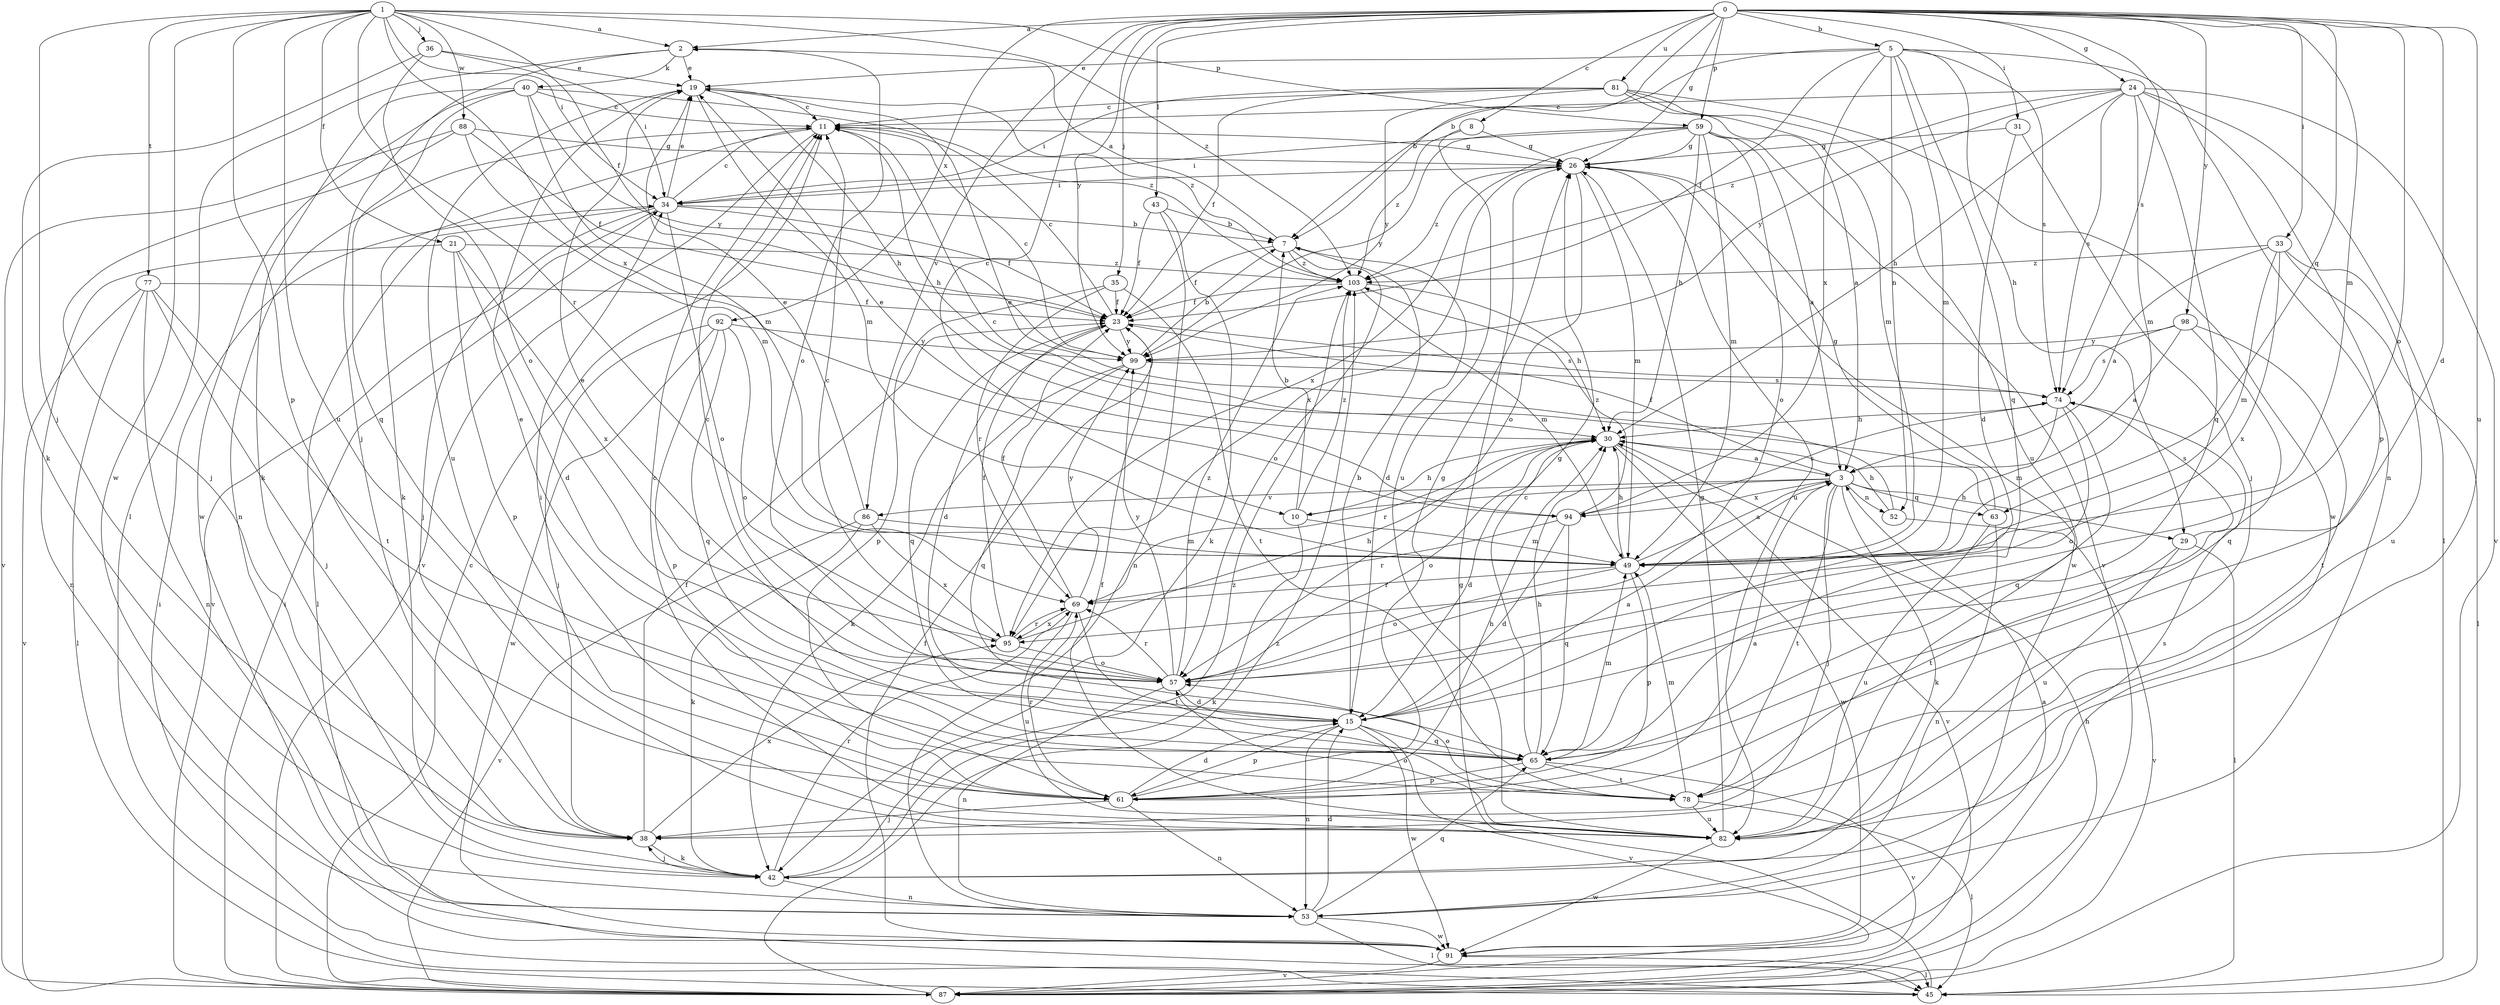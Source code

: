 strict digraph  {
0;
1;
2;
3;
5;
7;
8;
10;
11;
15;
19;
21;
23;
24;
26;
29;
30;
31;
33;
34;
35;
36;
38;
40;
42;
43;
45;
49;
52;
53;
57;
59;
61;
63;
65;
69;
74;
77;
78;
81;
82;
86;
87;
88;
91;
92;
94;
95;
98;
99;
103;
0 -> 2  [label=a];
0 -> 5  [label=b];
0 -> 7  [label=b];
0 -> 8  [label=c];
0 -> 10  [label=c];
0 -> 15  [label=d];
0 -> 24  [label=g];
0 -> 26  [label=g];
0 -> 31  [label=i];
0 -> 33  [label=i];
0 -> 35  [label=j];
0 -> 43  [label=l];
0 -> 49  [label=m];
0 -> 57  [label=o];
0 -> 59  [label=p];
0 -> 63  [label=q];
0 -> 74  [label=s];
0 -> 81  [label=u];
0 -> 82  [label=u];
0 -> 86  [label=v];
0 -> 92  [label=x];
0 -> 98  [label=y];
0 -> 99  [label=y];
1 -> 2  [label=a];
1 -> 21  [label=f];
1 -> 23  [label=f];
1 -> 34  [label=i];
1 -> 36  [label=j];
1 -> 38  [label=j];
1 -> 59  [label=p];
1 -> 61  [label=p];
1 -> 69  [label=r];
1 -> 77  [label=t];
1 -> 82  [label=u];
1 -> 88  [label=w];
1 -> 91  [label=w];
1 -> 94  [label=x];
1 -> 103  [label=z];
2 -> 19  [label=e];
2 -> 38  [label=j];
2 -> 40  [label=k];
2 -> 45  [label=l];
2 -> 57  [label=o];
3 -> 10  [label=c];
3 -> 23  [label=f];
3 -> 29  [label=h];
3 -> 38  [label=j];
3 -> 42  [label=k];
3 -> 52  [label=n];
3 -> 63  [label=q];
3 -> 78  [label=t];
3 -> 86  [label=v];
3 -> 94  [label=x];
5 -> 7  [label=b];
5 -> 19  [label=e];
5 -> 23  [label=f];
5 -> 29  [label=h];
5 -> 49  [label=m];
5 -> 52  [label=n];
5 -> 53  [label=n];
5 -> 65  [label=q];
5 -> 74  [label=s];
5 -> 94  [label=x];
7 -> 2  [label=a];
7 -> 15  [label=d];
7 -> 23  [label=f];
7 -> 57  [label=o];
7 -> 103  [label=z];
8 -> 26  [label=g];
8 -> 82  [label=u];
8 -> 103  [label=z];
10 -> 7  [label=b];
10 -> 30  [label=h];
10 -> 42  [label=k];
10 -> 49  [label=m];
10 -> 103  [label=z];
11 -> 26  [label=g];
11 -> 30  [label=h];
11 -> 42  [label=k];
11 -> 53  [label=n];
11 -> 87  [label=v];
15 -> 3  [label=a];
15 -> 7  [label=b];
15 -> 11  [label=c];
15 -> 53  [label=n];
15 -> 61  [label=p];
15 -> 65  [label=q];
15 -> 87  [label=v];
15 -> 91  [label=w];
19 -> 11  [label=c];
19 -> 30  [label=h];
19 -> 49  [label=m];
19 -> 82  [label=u];
19 -> 103  [label=z];
21 -> 15  [label=d];
21 -> 53  [label=n];
21 -> 61  [label=p];
21 -> 95  [label=x];
21 -> 103  [label=z];
23 -> 11  [label=c];
23 -> 15  [label=d];
23 -> 65  [label=q];
23 -> 74  [label=s];
23 -> 99  [label=y];
24 -> 11  [label=c];
24 -> 30  [label=h];
24 -> 45  [label=l];
24 -> 49  [label=m];
24 -> 61  [label=p];
24 -> 65  [label=q];
24 -> 74  [label=s];
24 -> 87  [label=v];
24 -> 99  [label=y];
24 -> 103  [label=z];
26 -> 34  [label=i];
26 -> 49  [label=m];
26 -> 57  [label=o];
26 -> 82  [label=u];
26 -> 91  [label=w];
26 -> 95  [label=x];
26 -> 103  [label=z];
29 -> 45  [label=l];
29 -> 74  [label=s];
29 -> 78  [label=t];
29 -> 82  [label=u];
30 -> 3  [label=a];
30 -> 15  [label=d];
30 -> 57  [label=o];
30 -> 69  [label=r];
30 -> 87  [label=v];
30 -> 91  [label=w];
31 -> 15  [label=d];
31 -> 26  [label=g];
31 -> 38  [label=j];
33 -> 3  [label=a];
33 -> 45  [label=l];
33 -> 49  [label=m];
33 -> 82  [label=u];
33 -> 95  [label=x];
33 -> 103  [label=z];
34 -> 7  [label=b];
34 -> 11  [label=c];
34 -> 19  [label=e];
34 -> 23  [label=f];
34 -> 38  [label=j];
34 -> 45  [label=l];
34 -> 57  [label=o];
34 -> 87  [label=v];
35 -> 23  [label=f];
35 -> 61  [label=p];
35 -> 69  [label=r];
35 -> 78  [label=t];
36 -> 19  [label=e];
36 -> 34  [label=i];
36 -> 42  [label=k];
36 -> 57  [label=o];
38 -> 23  [label=f];
38 -> 42  [label=k];
38 -> 95  [label=x];
40 -> 11  [label=c];
40 -> 42  [label=k];
40 -> 49  [label=m];
40 -> 65  [label=q];
40 -> 91  [label=w];
40 -> 99  [label=y];
40 -> 103  [label=z];
42 -> 38  [label=j];
42 -> 53  [label=n];
42 -> 69  [label=r];
42 -> 74  [label=s];
42 -> 103  [label=z];
43 -> 7  [label=b];
43 -> 23  [label=f];
43 -> 42  [label=k];
43 -> 53  [label=n];
45 -> 26  [label=g];
45 -> 34  [label=i];
49 -> 3  [label=a];
49 -> 30  [label=h];
49 -> 57  [label=o];
49 -> 61  [label=p];
49 -> 69  [label=r];
52 -> 19  [label=e];
52 -> 30  [label=h];
52 -> 87  [label=v];
53 -> 3  [label=a];
53 -> 15  [label=d];
53 -> 45  [label=l];
53 -> 65  [label=q];
53 -> 91  [label=w];
57 -> 15  [label=d];
57 -> 19  [label=e];
57 -> 53  [label=n];
57 -> 69  [label=r];
57 -> 99  [label=y];
57 -> 103  [label=z];
59 -> 3  [label=a];
59 -> 26  [label=g];
59 -> 30  [label=h];
59 -> 34  [label=i];
59 -> 49  [label=m];
59 -> 57  [label=o];
59 -> 87  [label=v];
59 -> 95  [label=x];
59 -> 99  [label=y];
61 -> 3  [label=a];
61 -> 15  [label=d];
61 -> 26  [label=g];
61 -> 30  [label=h];
61 -> 34  [label=i];
61 -> 38  [label=j];
61 -> 53  [label=n];
61 -> 69  [label=r];
63 -> 11  [label=c];
63 -> 26  [label=g];
63 -> 53  [label=n];
63 -> 82  [label=u];
65 -> 19  [label=e];
65 -> 26  [label=g];
65 -> 30  [label=h];
65 -> 49  [label=m];
65 -> 61  [label=p];
65 -> 78  [label=t];
65 -> 87  [label=v];
69 -> 23  [label=f];
69 -> 78  [label=t];
69 -> 82  [label=u];
69 -> 95  [label=x];
69 -> 99  [label=y];
74 -> 30  [label=h];
74 -> 49  [label=m];
74 -> 57  [label=o];
74 -> 65  [label=q];
77 -> 23  [label=f];
77 -> 38  [label=j];
77 -> 45  [label=l];
77 -> 53  [label=n];
77 -> 78  [label=t];
77 -> 87  [label=v];
78 -> 45  [label=l];
78 -> 49  [label=m];
78 -> 57  [label=o];
78 -> 82  [label=u];
81 -> 3  [label=a];
81 -> 11  [label=c];
81 -> 23  [label=f];
81 -> 34  [label=i];
81 -> 49  [label=m];
81 -> 82  [label=u];
81 -> 91  [label=w];
81 -> 99  [label=y];
82 -> 11  [label=c];
82 -> 23  [label=f];
82 -> 26  [label=g];
82 -> 57  [label=o];
82 -> 91  [label=w];
86 -> 19  [label=e];
86 -> 42  [label=k];
86 -> 49  [label=m];
86 -> 87  [label=v];
86 -> 95  [label=x];
87 -> 11  [label=c];
87 -> 30  [label=h];
87 -> 34  [label=i];
87 -> 103  [label=z];
88 -> 23  [label=f];
88 -> 26  [label=g];
88 -> 38  [label=j];
88 -> 49  [label=m];
88 -> 87  [label=v];
91 -> 23  [label=f];
91 -> 45  [label=l];
91 -> 87  [label=v];
92 -> 38  [label=j];
92 -> 57  [label=o];
92 -> 61  [label=p];
92 -> 65  [label=q];
92 -> 91  [label=w];
92 -> 99  [label=y];
94 -> 15  [label=d];
94 -> 19  [label=e];
94 -> 65  [label=q];
94 -> 69  [label=r];
94 -> 74  [label=s];
94 -> 103  [label=z];
95 -> 11  [label=c];
95 -> 23  [label=f];
95 -> 30  [label=h];
95 -> 57  [label=o];
95 -> 69  [label=r];
98 -> 3  [label=a];
98 -> 65  [label=q];
98 -> 74  [label=s];
98 -> 78  [label=t];
98 -> 99  [label=y];
99 -> 7  [label=b];
99 -> 11  [label=c];
99 -> 42  [label=k];
99 -> 65  [label=q];
99 -> 74  [label=s];
103 -> 23  [label=f];
103 -> 30  [label=h];
103 -> 49  [label=m];
}
